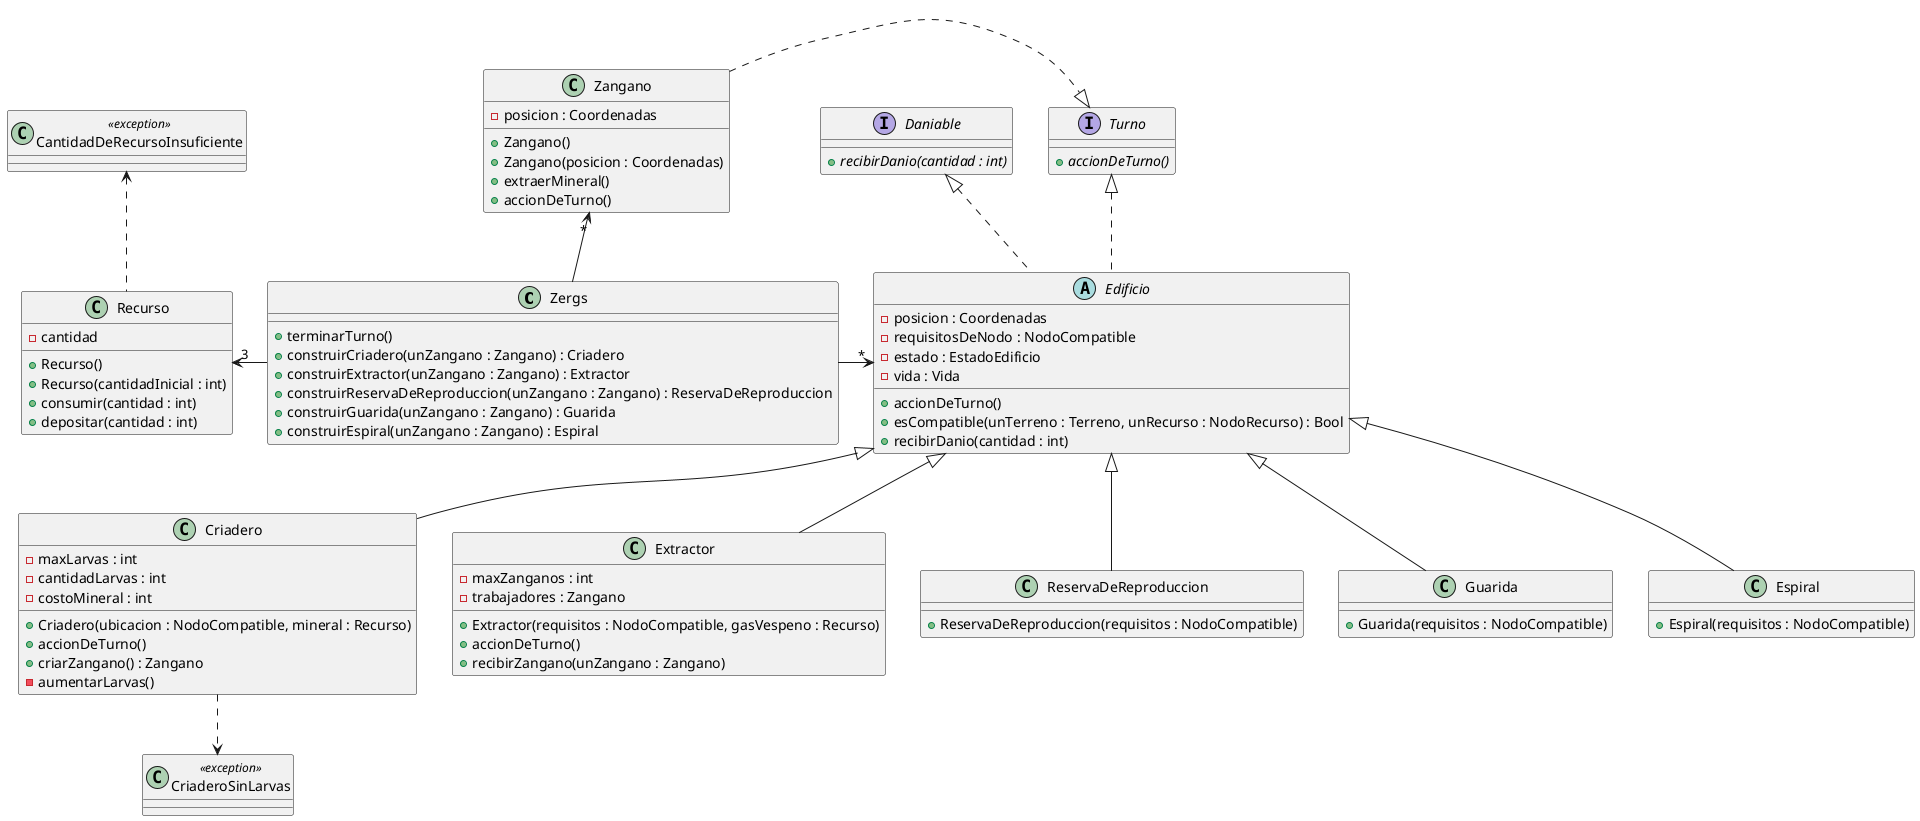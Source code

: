 @startuml

class Zergs {
    + terminarTurno()
    + construirCriadero(unZangano : Zangano) : Criadero
    + construirExtractor(unZangano : Zangano) : Extractor
    + construirReservaDeReproduccion(unZangano : Zangano) : ReservaDeReproduccion
    + construirGuarida(unZangano : Zangano) : Guarida
    + construirEspiral(unZangano : Zangano) : Espiral
}

class Recurso {
    - cantidad
    + Recurso()
    + Recurso(cantidadInicial : int)
    + consumir(cantidad : int)
    + depositar(cantidad : int)

}

abstract class Edificio {
    - posicion : Coordenadas
    - requisitosDeNodo : NodoCompatible
    - estado : EstadoEdificio
    - vida : Vida
    + accionDeTurno()
    + esCompatible(unTerreno : Terreno, unRecurso : NodoRecurso) : Bool
    + recibirDanio(cantidad : int)
}

class Zangano {
    - posicion : Coordenadas
    + Zangano()
    + Zangano(posicion : Coordenadas)
    + extraerMineral()
    + accionDeTurno()
}

interface Turno {
    {abstract} + accionDeTurno()
}

interface Daniable {
    {abstract} + recibirDanio(cantidad : int)
}

class Criadero {
    - maxLarvas : int
    - cantidadLarvas : int
    - costoMineral : int
    + Criadero(ubicacion : NodoCompatible, mineral : Recurso)
    + accionDeTurno()
    + criarZangano() : Zangano
    - aumentarLarvas()
}

class Extractor {
    - maxZanganos : int
    - trabajadores : Zangano
    + Extractor(requisitos : NodoCompatible, gasVespeno : Recurso)
    + accionDeTurno()
    + recibirZangano(unZangano : Zangano)
}

class ReservaDeReproduccion {
    + ReservaDeReproduccion(requisitos : NodoCompatible)
}

class Guarida {
    + Guarida(requisitos : NodoCompatible)
}

class Espiral {
    + Espiral(requisitos : NodoCompatible)
}

class CantidadDeRecursoInsuficiente <<exception>> {
}

class CriaderoSinLarvas <<exception>> {
}

Zergs -left> "3" Recurso
Zergs -right-> "*" Edificio
Zergs -up-> "*" Zangano

Daniable <|.down. Edificio
Turno <|.left. Zangano
Turno <|.. Edificio

Edificio <|-- Criadero
Edificio <|-- Extractor
Edificio <|-- ReservaDeReproduccion
Edificio <|-- Guarida
Edificio <|-- Espiral

CantidadDeRecursoInsuficiente <.. Recurso
CriaderoSinLarvas <.up. Criadero

@enduml